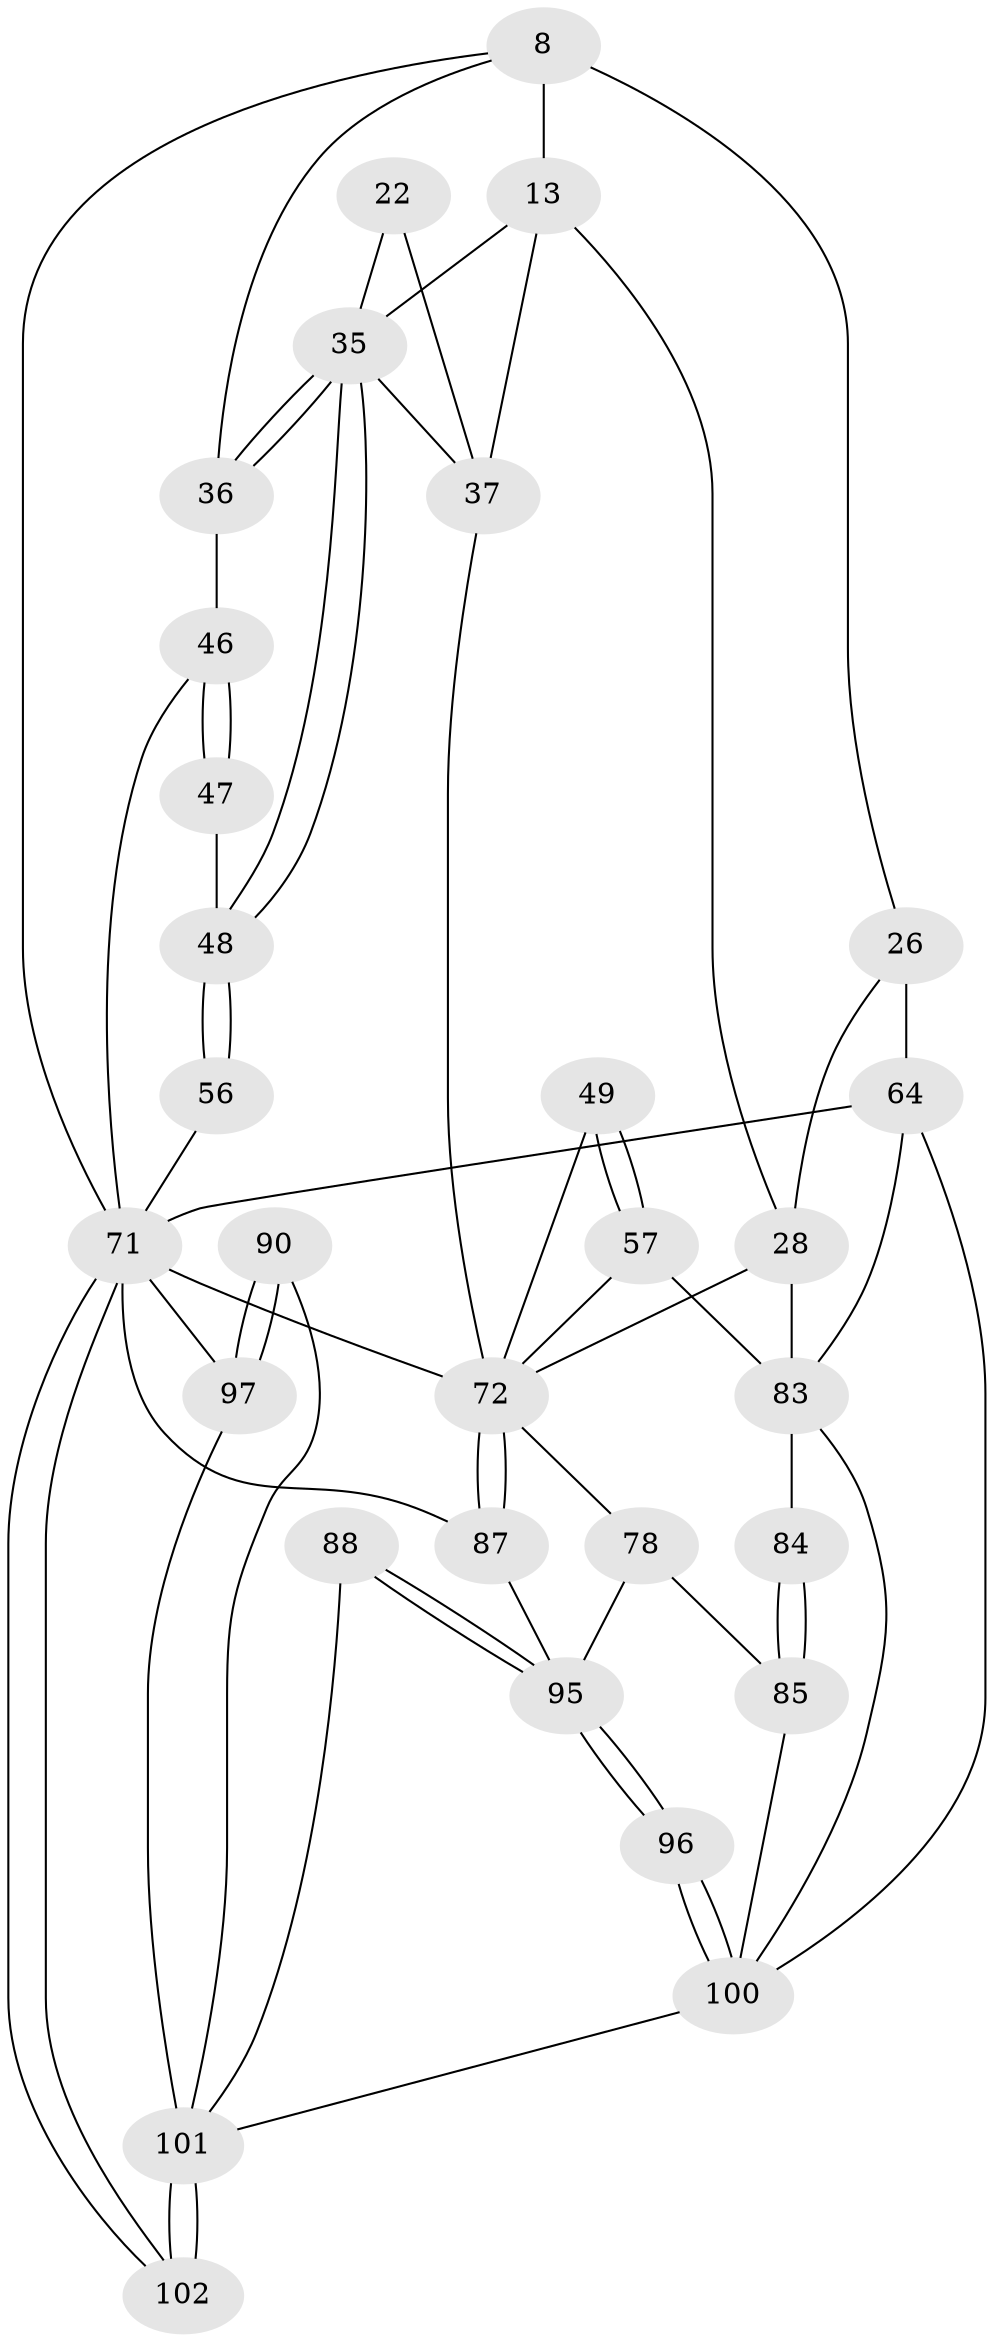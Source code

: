 // original degree distribution, {3: 0.029411764705882353, 4: 0.24509803921568626, 6: 0.24509803921568626, 5: 0.4803921568627451}
// Generated by graph-tools (version 1.1) at 2025/05/03/04/25 22:05:04]
// undirected, 30 vertices, 65 edges
graph export_dot {
graph [start="1"]
  node [color=gray90,style=filled];
  8 [pos="+0.20560061326193102+0.0801833408658496",super="+7+6"];
  13 [pos="+0.3343652082526691+0.2100941992730549",super="+12+11"];
  22 [pos="+0.34870038795543884+0.26471755169717126"];
  26 [pos="+0.9070319945878645+0.23284752722635346",super="+25+24+9"];
  28 [pos="+0.7856805225535252+0.3545412989869648",super="+18+27"];
  35 [pos="+0.22009551741800362+0.39023136619506876",super="+34"];
  36 [pos="+0.19488020051804095+0.36388446987039386",super="+30+17"];
  37 [pos="+0.41441708998168225+0.4133606018886291",super="+33"];
  46 [pos="+0+0.5260386451486194",super="+32+31+38"];
  47 [pos="+0.054052279909223094+0.4233527488471132"];
  48 [pos="+0.20386205967530735+0.4508190356142504"];
  49 [pos="+0.5211406864018585+0.5702607477747689"];
  56 [pos="+0.20442891534103927+0.4665201411297728"];
  57 [pos="+0.6837376367612392+0.5591134619822826",super="+44+45"];
  64 [pos="+1+0.5772315588836261",super="+53+63"];
  71 [pos="+0+1",super="+5+70+68"];
  72 [pos="+0.44282860657103856+0.6243762888111121",super="+41+50+54"];
  78 [pos="+0.6547031308507624+0.7462448069164068",super="+74"];
  83 [pos="+1+0.6178058850898555",super="+69+60+52"];
  84 [pos="+0.8629084683322571+0.6484878658817944",super="+75"];
  85 [pos="+0.8345156674925497+0.7333083991211016",super="+77"];
  87 [pos="+0.44127678150993027+0.6308835605043551",super="+67+66"];
  88 [pos="+0.4252988288303843+0.7714906599016969"];
  90 [pos="+0.3982847976876329+0.781200682195947"];
  95 [pos="+0.5617972273452538+0.9451705198737842",super="+81+86"];
  96 [pos="+0.6201538408347762+1"];
  97 [pos="+0.18172924978293728+0.8430710440378748",super="+80"];
  100 [pos="+0.6256067589770572+1",super="+93+94+91"];
  101 [pos="+0.40242214076706206+1",super="+99"];
  102 [pos="+0+1"];
  8 -- 71;
  8 -- 36;
  8 -- 13 [weight=2];
  8 -- 26;
  13 -- 37;
  13 -- 28;
  13 -- 35;
  22 -- 37 [weight=2];
  22 -- 35;
  26 -- 28 [weight=2];
  26 -- 64 [weight=4];
  28 -- 72;
  28 -- 83 [weight=2];
  35 -- 36 [weight=2];
  35 -- 36;
  35 -- 48;
  35 -- 48;
  35 -- 37;
  36 -- 46 [weight=3];
  37 -- 72 [weight=2];
  46 -- 47 [weight=2];
  46 -- 47;
  46 -- 71 [weight=2];
  47 -- 48;
  48 -- 56;
  48 -- 56;
  49 -- 57 [weight=2];
  49 -- 57;
  49 -- 72;
  56 -- 71 [weight=2];
  57 -- 72;
  57 -- 83 [weight=2];
  64 -- 83 [weight=2];
  64 -- 100;
  64 -- 71 [weight=2];
  71 -- 102;
  71 -- 102;
  71 -- 97 [weight=2];
  71 -- 87;
  71 -- 72;
  72 -- 87 [weight=3];
  72 -- 87;
  72 -- 78;
  78 -- 95 [weight=2];
  78 -- 85;
  83 -- 84 [weight=2];
  83 -- 100;
  84 -- 85 [weight=2];
  84 -- 85;
  85 -- 100 [weight=2];
  87 -- 95;
  88 -- 95 [weight=2];
  88 -- 95;
  88 -- 101;
  90 -- 97 [weight=2];
  90 -- 97;
  90 -- 101;
  95 -- 96;
  95 -- 96;
  96 -- 100 [weight=2];
  96 -- 100;
  97 -- 101;
  100 -- 101;
  101 -- 102 [weight=2];
  101 -- 102;
}
